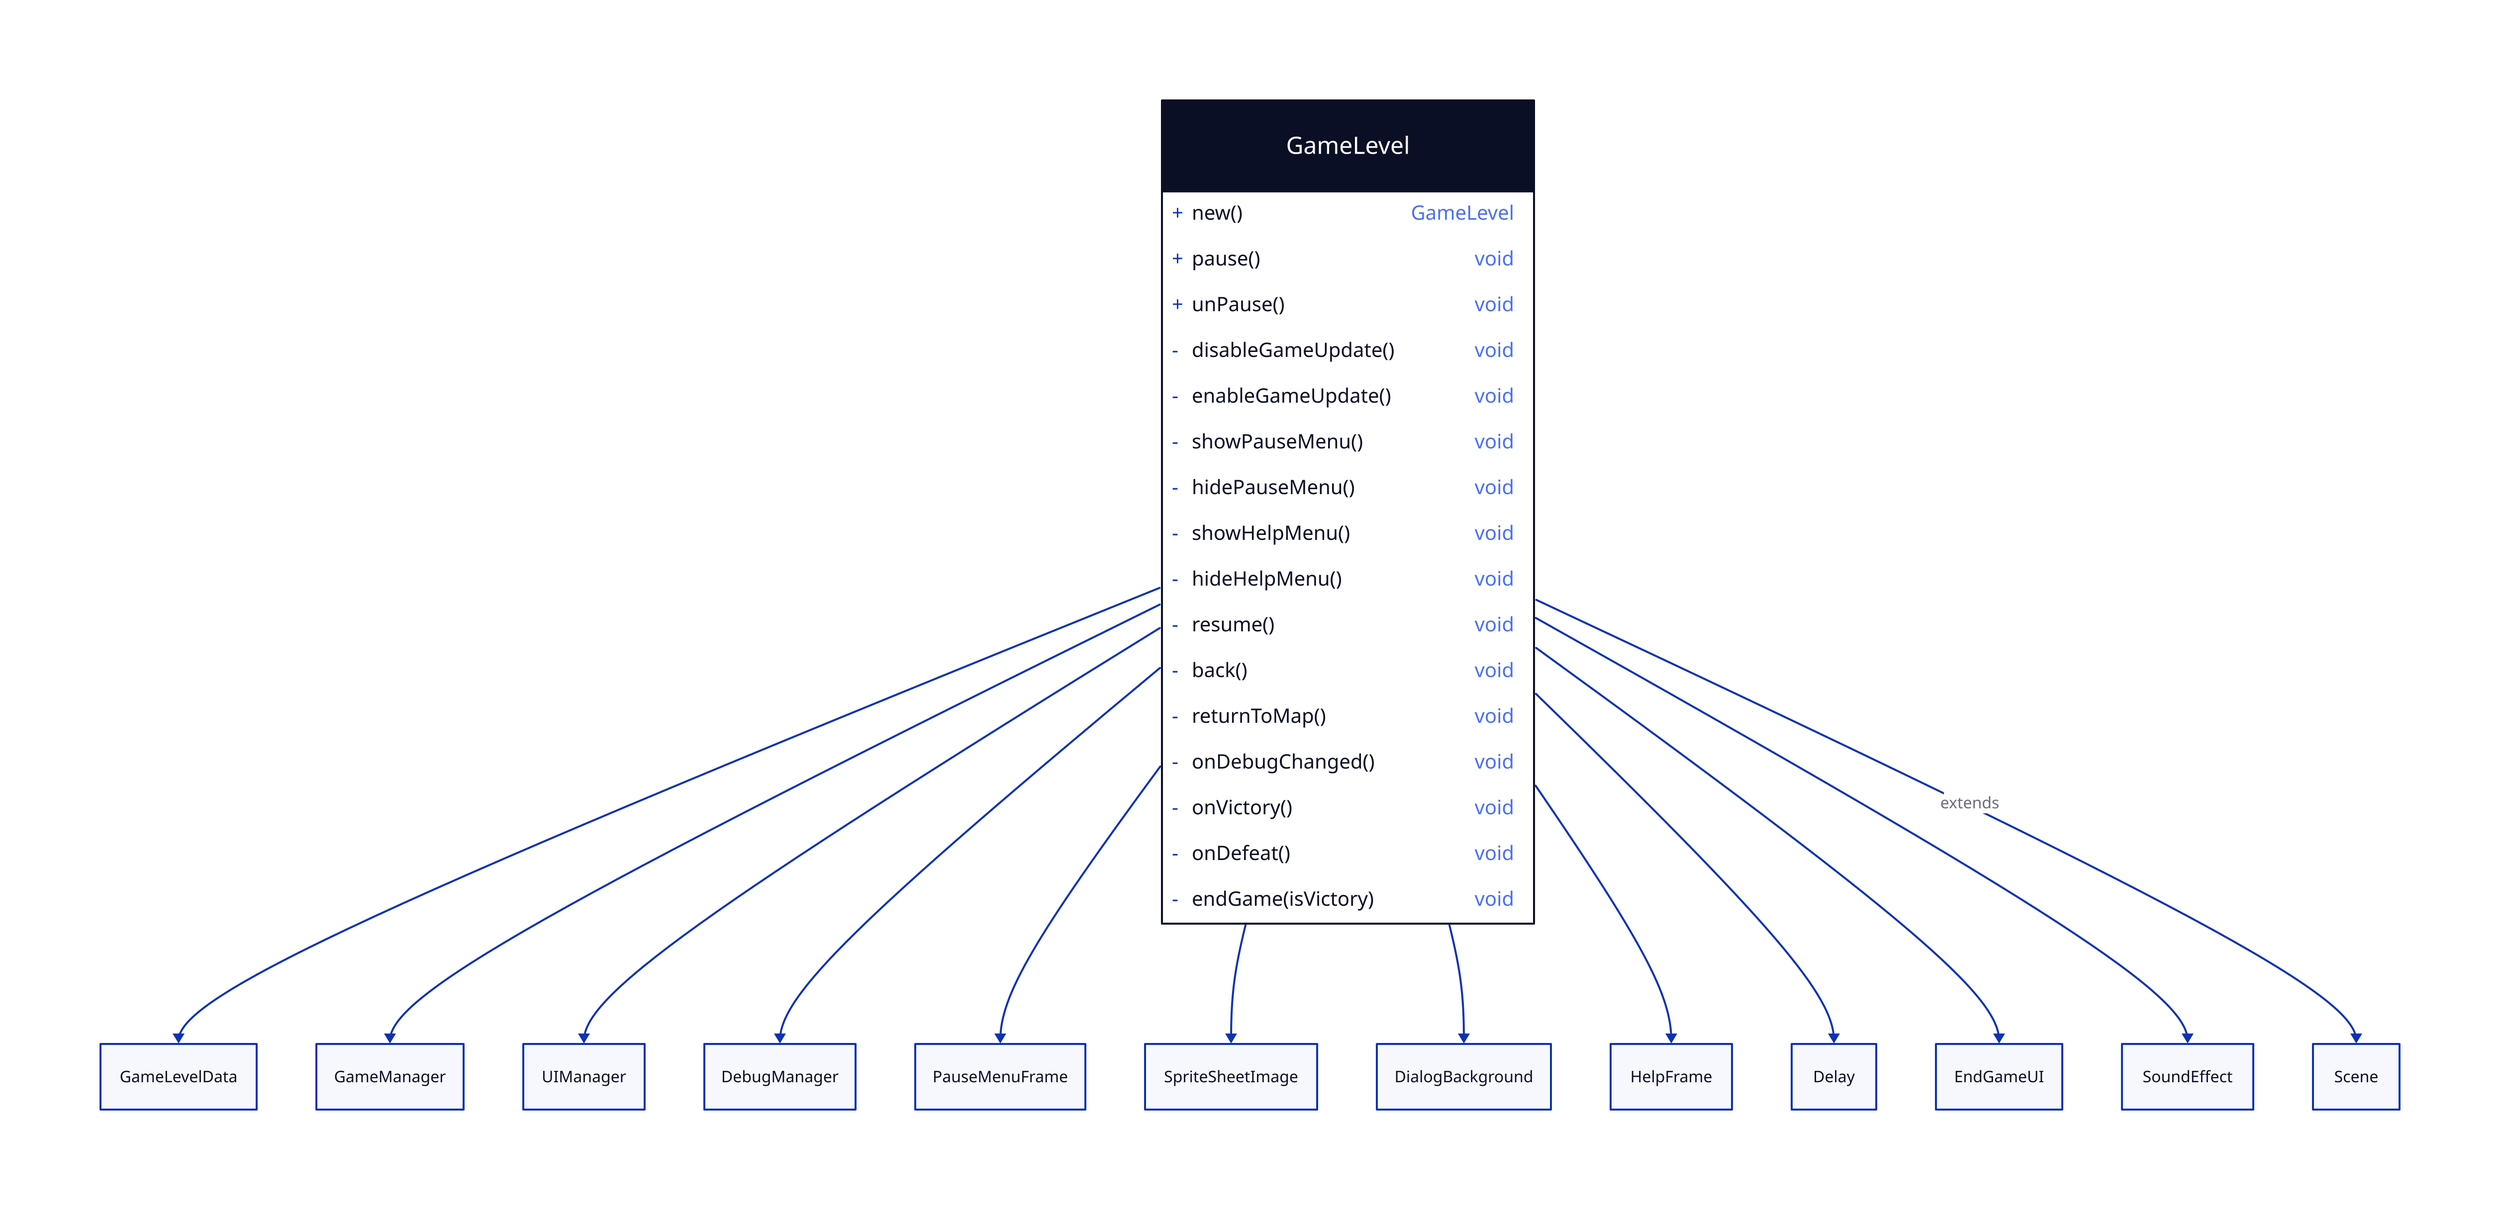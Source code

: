 GameLevel: {
  shape: class

  +new(): GameLevel
  +pause(): void
  +unPause(): void

  -disableGameUpdate(): void
  -enableGameUpdate(): void
  -showPauseMenu(): void
  -hidePauseMenu(): void
  -showHelpMenu(): void
  -hideHelpMenu(): void
  -resume(): void
  -back(): void
  -returnToMap(): void
  -onDebugChanged(): void
  -onVictory(): void
  -onDefeat(): void
  -endGame(isVictory): void
}
GameLevel -> GameLevelData
GameLevel -> GameManager
GameLevel -> UIManager
GameLevel -> DebugManager
GameLevel -> PauseMenuFrame
GameLevel -> SpriteSheetImage
GameLevel -> DialogBackground
GameLevel -> HelpFrame
GameLevel -> Delay
GameLevel -> EndGameUI
GameLevel -> SoundEffect
GameLevel -> Scene: extends
